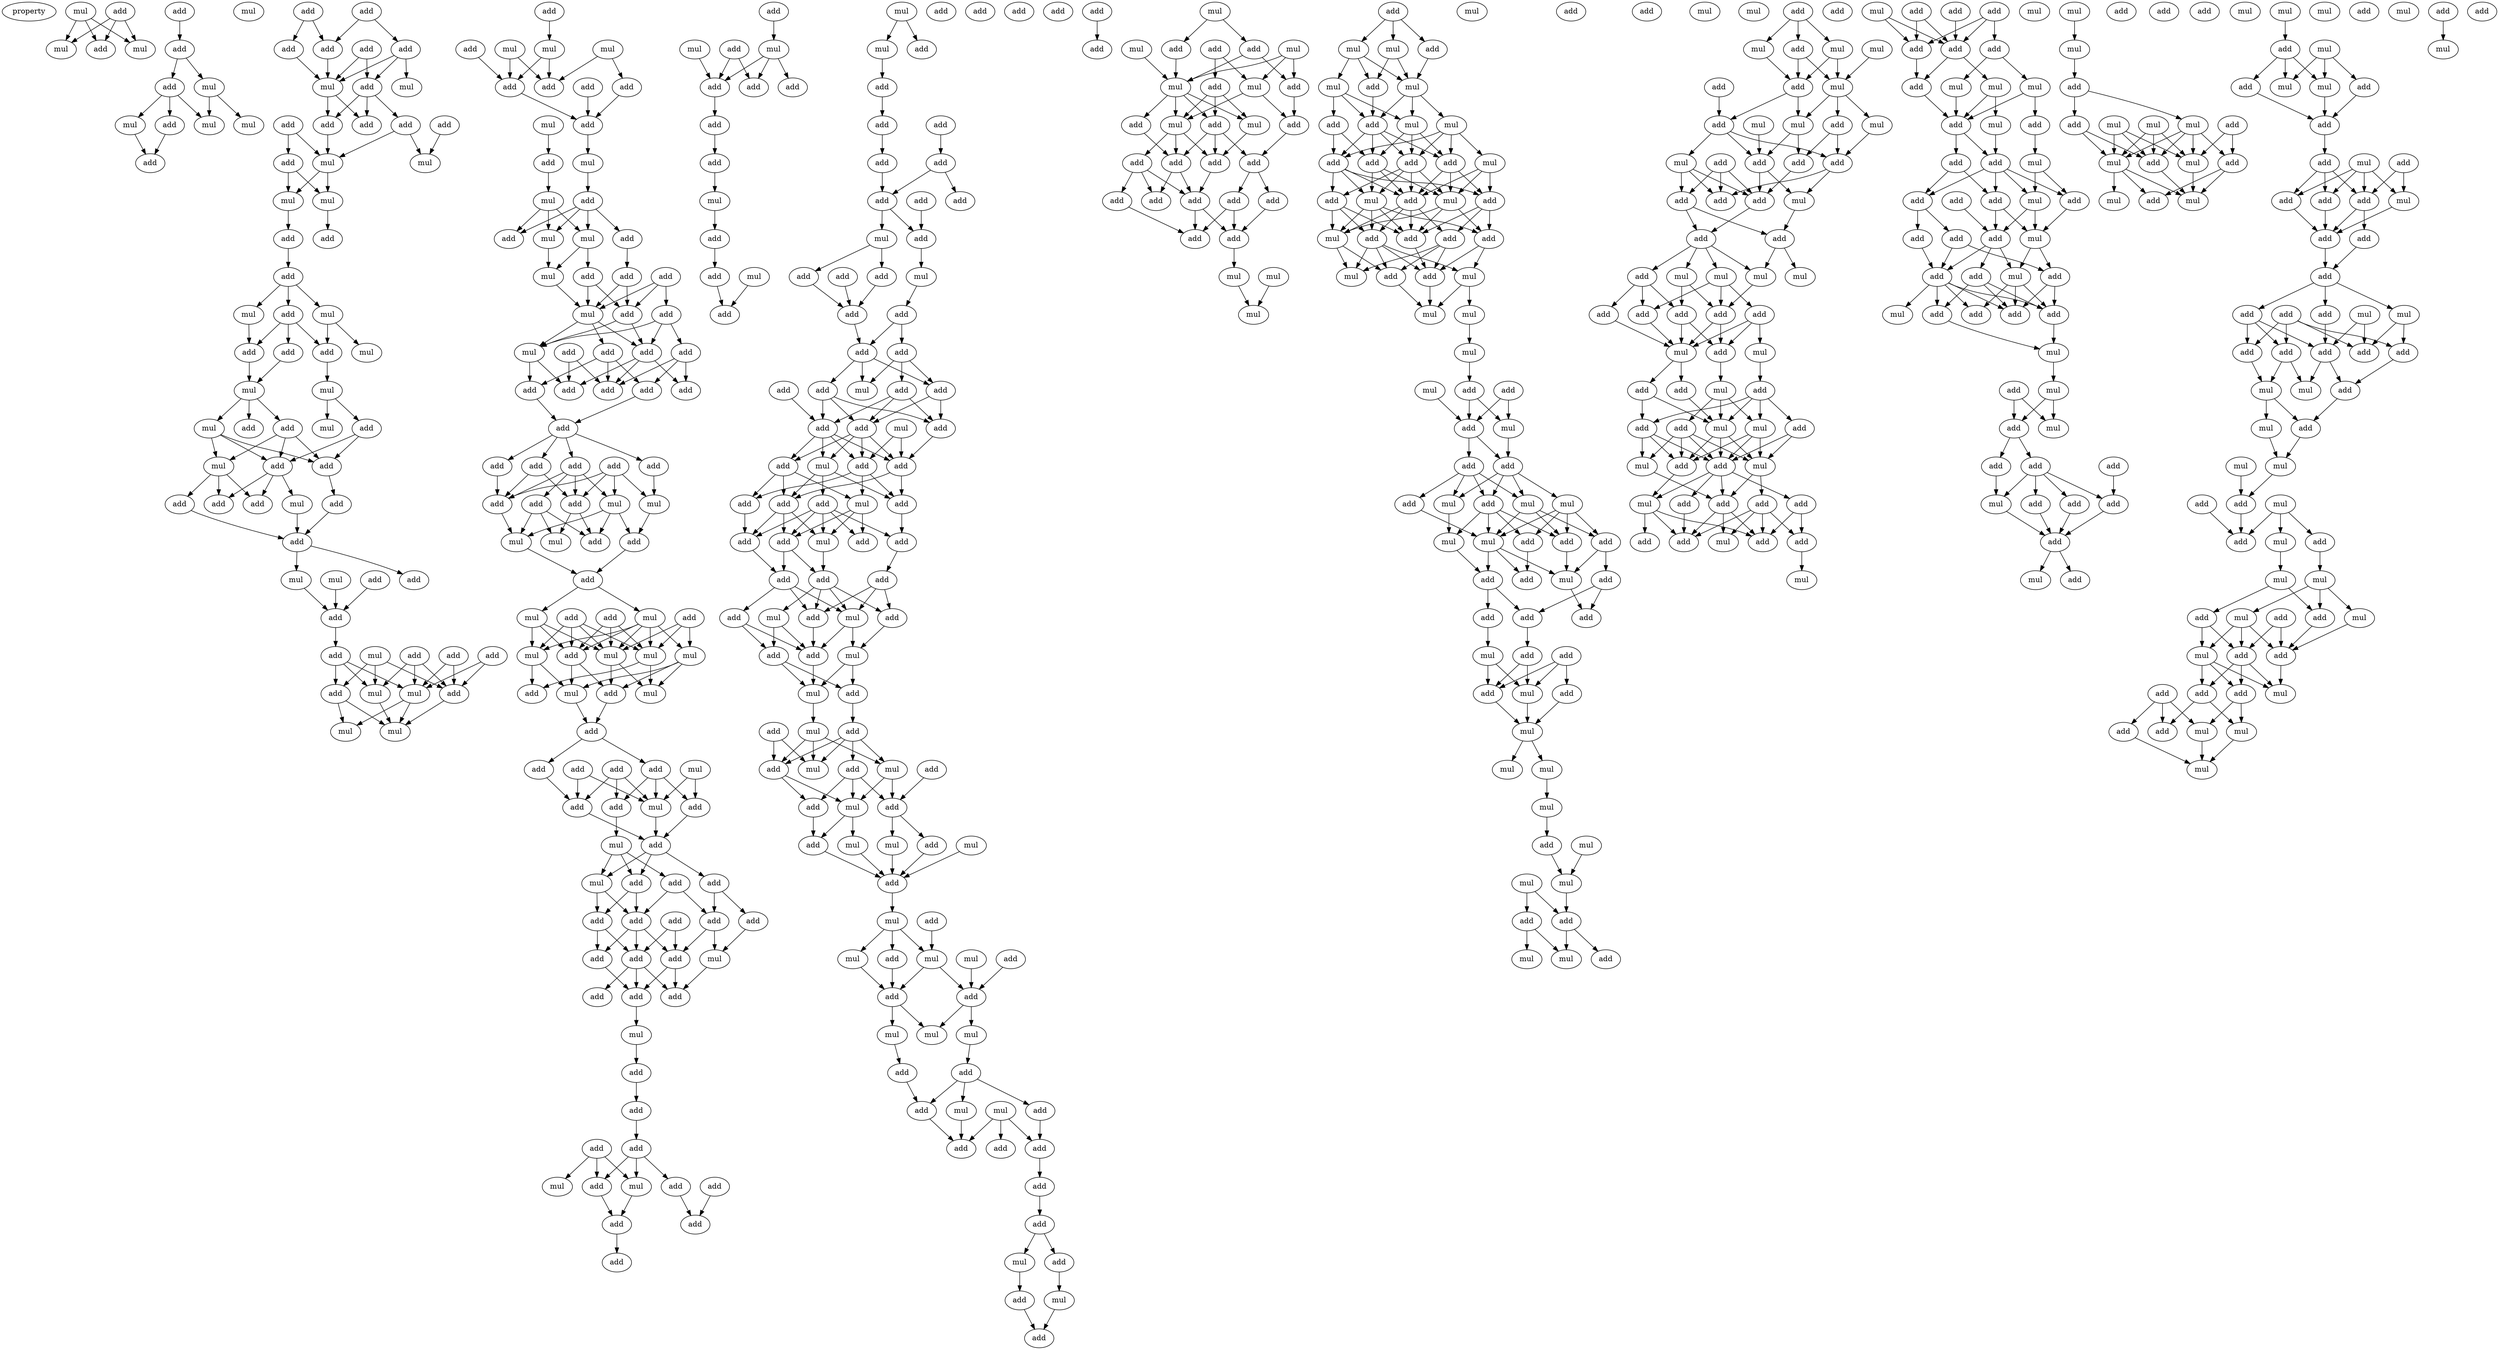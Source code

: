 digraph {
    node [fontcolor=black]
    property [mul=2,lf=1.7]
    0 [ label = mul ];
    1 [ label = add ];
    2 [ label = mul ];
    3 [ label = add ];
    4 [ label = mul ];
    5 [ label = add ];
    6 [ label = add ];
    7 [ label = add ];
    8 [ label = mul ];
    9 [ label = mul ];
    10 [ label = mul ];
    11 [ label = mul ];
    12 [ label = add ];
    13 [ label = mul ];
    14 [ label = add ];
    15 [ label = add ];
    16 [ label = add ];
    17 [ label = add ];
    18 [ label = add ];
    19 [ label = add ];
    20 [ label = add ];
    21 [ label = add ];
    22 [ label = mul ];
    23 [ label = mul ];
    24 [ label = add ];
    25 [ label = add ];
    26 [ label = add ];
    27 [ label = add ];
    28 [ label = add ];
    29 [ label = mul ];
    30 [ label = add ];
    31 [ label = mul ];
    32 [ label = mul ];
    33 [ label = mul ];
    34 [ label = add ];
    35 [ label = add ];
    36 [ label = add ];
    37 [ label = mul ];
    38 [ label = mul ];
    39 [ label = add ];
    40 [ label = mul ];
    41 [ label = add ];
    42 [ label = add ];
    43 [ label = add ];
    44 [ label = mul ];
    45 [ label = mul ];
    46 [ label = add ];
    47 [ label = mul ];
    48 [ label = add ];
    49 [ label = add ];
    50 [ label = mul ];
    51 [ label = add ];
    52 [ label = mul ];
    53 [ label = add ];
    54 [ label = add ];
    55 [ label = add ];
    56 [ label = mul ];
    57 [ label = add ];
    58 [ label = add ];
    59 [ label = add ];
    60 [ label = mul ];
    61 [ label = mul ];
    62 [ label = add ];
    63 [ label = add ];
    64 [ label = add ];
    65 [ label = add ];
    66 [ label = add ];
    67 [ label = mul ];
    68 [ label = add ];
    69 [ label = add ];
    70 [ label = add ];
    71 [ label = mul ];
    72 [ label = add ];
    73 [ label = mul ];
    74 [ label = mul ];
    75 [ label = mul ];
    76 [ label = add ];
    77 [ label = add ];
    78 [ label = mul ];
    79 [ label = mul ];
    80 [ label = mul ];
    81 [ label = add ];
    82 [ label = add ];
    83 [ label = add ];
    84 [ label = add ];
    85 [ label = mul ];
    86 [ label = add ];
    87 [ label = mul ];
    88 [ label = add ];
    89 [ label = add ];
    90 [ label = mul ];
    91 [ label = mul ];
    92 [ label = add ];
    93 [ label = add ];
    94 [ label = mul ];
    95 [ label = add ];
    96 [ label = mul ];
    97 [ label = add ];
    98 [ label = add ];
    99 [ label = mul ];
    100 [ label = add ];
    101 [ label = add ];
    102 [ label = mul ];
    103 [ label = add ];
    104 [ label = add ];
    105 [ label = add ];
    106 [ label = add ];
    107 [ label = add ];
    108 [ label = add ];
    109 [ label = add ];
    110 [ label = add ];
    111 [ label = add ];
    112 [ label = add ];
    113 [ label = add ];
    114 [ label = add ];
    115 [ label = add ];
    116 [ label = add ];
    117 [ label = add ];
    118 [ label = add ];
    119 [ label = mul ];
    120 [ label = mul ];
    121 [ label = add ];
    122 [ label = add ];
    123 [ label = add ];
    124 [ label = add ];
    125 [ label = mul ];
    126 [ label = mul ];
    127 [ label = add ];
    128 [ label = mul ];
    129 [ label = add ];
    130 [ label = add ];
    131 [ label = mul ];
    132 [ label = add ];
    133 [ label = mul ];
    134 [ label = mul ];
    135 [ label = mul ];
    136 [ label = mul ];
    137 [ label = add ];
    138 [ label = add ];
    139 [ label = mul ];
    140 [ label = mul ];
    141 [ label = add ];
    142 [ label = add ];
    143 [ label = add ];
    144 [ label = mul ];
    145 [ label = add ];
    146 [ label = add ];
    147 [ label = add ];
    148 [ label = add ];
    149 [ label = add ];
    150 [ label = mul ];
    151 [ label = add ];
    152 [ label = add ];
    153 [ label = mul ];
    154 [ label = add ];
    155 [ label = add ];
    156 [ label = mul ];
    157 [ label = add ];
    158 [ label = add ];
    159 [ label = add ];
    160 [ label = add ];
    161 [ label = add ];
    162 [ label = add ];
    163 [ label = add ];
    164 [ label = add ];
    165 [ label = add ];
    166 [ label = mul ];
    167 [ label = add ];
    168 [ label = add ];
    169 [ label = add ];
    170 [ label = mul ];
    171 [ label = add ];
    172 [ label = add ];
    173 [ label = add ];
    174 [ label = add ];
    175 [ label = mul ];
    176 [ label = add ];
    177 [ label = add ];
    178 [ label = add ];
    179 [ label = mul ];
    180 [ label = add ];
    181 [ label = add ];
    182 [ label = add ];
    183 [ label = add ];
    184 [ label = mul ];
    185 [ label = add ];
    186 [ label = mul ];
    187 [ label = add ];
    188 [ label = add ];
    189 [ label = add ];
    190 [ label = add ];
    191 [ label = add ];
    192 [ label = mul ];
    193 [ label = add ];
    194 [ label = mul ];
    195 [ label = add ];
    196 [ label = mul ];
    197 [ label = mul ];
    198 [ label = add ];
    199 [ label = add ];
    200 [ label = add ];
    201 [ label = add ];
    202 [ label = add ];
    203 [ label = add ];
    204 [ label = add ];
    205 [ label = add ];
    206 [ label = add ];
    207 [ label = add ];
    208 [ label = add ];
    209 [ label = add ];
    210 [ label = mul ];
    211 [ label = add ];
    212 [ label = add ];
    213 [ label = add ];
    214 [ label = mul ];
    215 [ label = add ];
    216 [ label = add ];
    217 [ label = add ];
    218 [ label = add ];
    219 [ label = add ];
    220 [ label = add ];
    221 [ label = add ];
    222 [ label = add ];
    223 [ label = add ];
    224 [ label = mul ];
    225 [ label = add ];
    226 [ label = add ];
    227 [ label = add ];
    228 [ label = mul ];
    229 [ label = add ];
    230 [ label = add ];
    231 [ label = add ];
    232 [ label = add ];
    233 [ label = mul ];
    234 [ label = add ];
    235 [ label = add ];
    236 [ label = mul ];
    237 [ label = add ];
    238 [ label = add ];
    239 [ label = add ];
    240 [ label = add ];
    241 [ label = add ];
    242 [ label = mul ];
    243 [ label = add ];
    244 [ label = add ];
    245 [ label = add ];
    246 [ label = add ];
    247 [ label = add ];
    248 [ label = add ];
    249 [ label = mul ];
    250 [ label = mul ];
    251 [ label = add ];
    252 [ label = add ];
    253 [ label = mul ];
    254 [ label = add ];
    255 [ label = add ];
    256 [ label = mul ];
    257 [ label = add ];
    258 [ label = mul ];
    259 [ label = add ];
    260 [ label = mul ];
    261 [ label = add ];
    262 [ label = mul ];
    263 [ label = add ];
    264 [ label = add ];
    265 [ label = add ];
    266 [ label = mul ];
    267 [ label = add ];
    268 [ label = add ];
    269 [ label = mul ];
    270 [ label = mul ];
    271 [ label = mul ];
    272 [ label = add ];
    273 [ label = add ];
    274 [ label = mul ];
    275 [ label = add ];
    276 [ label = mul ];
    277 [ label = add ];
    278 [ label = mul ];
    279 [ label = add ];
    280 [ label = mul ];
    281 [ label = add ];
    282 [ label = add ];
    283 [ label = mul ];
    284 [ label = mul ];
    285 [ label = mul ];
    286 [ label = add ];
    287 [ label = add ];
    288 [ label = add ];
    289 [ label = add ];
    290 [ label = mul ];
    291 [ label = mul ];
    292 [ label = add ];
    293 [ label = add ];
    294 [ label = add ];
    295 [ label = add ];
    296 [ label = add ];
    297 [ label = add ];
    298 [ label = mul ];
    299 [ label = add ];
    300 [ label = add ];
    301 [ label = add ];
    302 [ label = add ];
    303 [ label = mul ];
    304 [ label = add ];
    305 [ label = mul ];
    306 [ label = mul ];
    307 [ label = add ];
    308 [ label = add ];
    309 [ label = mul ];
    310 [ label = add ];
    311 [ label = add ];
    312 [ label = mul ];
    313 [ label = add ];
    314 [ label = mul ];
    315 [ label = mul ];
    316 [ label = mul ];
    317 [ label = add ];
    318 [ label = add ];
    319 [ label = add ];
    320 [ label = add ];
    321 [ label = add ];
    322 [ label = add ];
    323 [ label = add ];
    324 [ label = add ];
    325 [ label = add ];
    326 [ label = add ];
    327 [ label = add ];
    328 [ label = add ];
    329 [ label = add ];
    330 [ label = add ];
    331 [ label = mul ];
    332 [ label = mul ];
    333 [ label = mul ];
    334 [ label = add ];
    335 [ label = mul ];
    336 [ label = add ];
    337 [ label = mul ];
    338 [ label = mul ];
    339 [ label = add ];
    340 [ label = mul ];
    341 [ label = add ];
    342 [ label = mul ];
    343 [ label = add ];
    344 [ label = mul ];
    345 [ label = add ];
    346 [ label = add ];
    347 [ label = mul ];
    348 [ label = add ];
    349 [ label = add ];
    350 [ label = add ];
    351 [ label = add ];
    352 [ label = mul ];
    353 [ label = add ];
    354 [ label = mul ];
    355 [ label = mul ];
    356 [ label = add ];
    357 [ label = add ];
    358 [ label = add ];
    359 [ label = add ];
    360 [ label = add ];
    361 [ label = mul ];
    362 [ label = mul ];
    363 [ label = add ];
    364 [ label = mul ];
    365 [ label = mul ];
    366 [ label = mul ];
    367 [ label = mul ];
    368 [ label = add ];
    369 [ label = mul ];
    370 [ label = add ];
    371 [ label = add ];
    372 [ label = mul ];
    373 [ label = add ];
    374 [ label = add ];
    375 [ label = mul ];
    376 [ label = add ];
    377 [ label = mul ];
    378 [ label = mul ];
    379 [ label = add ];
    380 [ label = mul ];
    381 [ label = add ];
    382 [ label = add ];
    383 [ label = mul ];
    384 [ label = add ];
    385 [ label = add ];
    386 [ label = add ];
    387 [ label = add ];
    388 [ label = mul ];
    389 [ label = add ];
    390 [ label = add ];
    391 [ label = add ];
    392 [ label = add ];
    393 [ label = add ];
    394 [ label = mul ];
    395 [ label = mul ];
    396 [ label = add ];
    397 [ label = add ];
    398 [ label = mul ];
    399 [ label = add ];
    400 [ label = mul ];
    401 [ label = mul ];
    402 [ label = add ];
    403 [ label = mul ];
    404 [ label = mul ];
    405 [ label = add ];
    406 [ label = mul ];
    407 [ label = mul ];
    408 [ label = mul ];
    409 [ label = add ];
    410 [ label = add ];
    411 [ label = mul ];
    412 [ label = add ];
    413 [ label = mul ];
    414 [ label = mul ];
    415 [ label = add ];
    416 [ label = mul ];
    417 [ label = add ];
    418 [ label = mul ];
    419 [ label = add ];
    420 [ label = mul ];
    421 [ label = add ];
    422 [ label = mul ];
    423 [ label = add ];
    424 [ label = mul ];
    425 [ label = mul ];
    426 [ label = mul ];
    427 [ label = add ];
    428 [ label = add ];
    429 [ label = add ];
    430 [ label = add ];
    431 [ label = mul ];
    432 [ label = add ];
    433 [ label = add ];
    434 [ label = add ];
    435 [ label = add ];
    436 [ label = add ];
    437 [ label = mul ];
    438 [ label = add ];
    439 [ label = add ];
    440 [ label = mul ];
    441 [ label = mul ];
    442 [ label = mul ];
    443 [ label = add ];
    444 [ label = mul ];
    445 [ label = add ];
    446 [ label = add ];
    447 [ label = add ];
    448 [ label = add ];
    449 [ label = add ];
    450 [ label = mul ];
    451 [ label = add ];
    452 [ label = mul ];
    453 [ label = mul ];
    454 [ label = add ];
    455 [ label = add ];
    456 [ label = add ];
    457 [ label = mul ];
    458 [ label = mul ];
    459 [ label = add ];
    460 [ label = add ];
    461 [ label = add ];
    462 [ label = mul ];
    463 [ label = add ];
    464 [ label = mul ];
    465 [ label = add ];
    466 [ label = add ];
    467 [ label = add ];
    468 [ label = mul ];
    469 [ label = add ];
    470 [ label = add ];
    471 [ label = add ];
    472 [ label = add ];
    473 [ label = mul ];
    474 [ label = add ];
    475 [ label = add ];
    476 [ label = mul ];
    477 [ label = add ];
    478 [ label = add ];
    479 [ label = mul ];
    480 [ label = add ];
    481 [ label = add ];
    482 [ label = add ];
    483 [ label = add ];
    484 [ label = mul ];
    485 [ label = mul ];
    486 [ label = mul ];
    487 [ label = add ];
    488 [ label = mul ];
    489 [ label = mul ];
    490 [ label = add ];
    491 [ label = add ];
    492 [ label = add ];
    493 [ label = mul ];
    494 [ label = add ];
    495 [ label = add ];
    496 [ label = mul ];
    497 [ label = add ];
    498 [ label = add ];
    499 [ label = add ];
    500 [ label = add ];
    501 [ label = mul ];
    502 [ label = add ];
    503 [ label = add ];
    504 [ label = add ];
    505 [ label = add ];
    506 [ label = add ];
    507 [ label = mul ];
    508 [ label = add ];
    509 [ label = mul ];
    510 [ label = add ];
    511 [ label = add ];
    512 [ label = add ];
    513 [ label = mul ];
    514 [ label = mul ];
    515 [ label = add ];
    516 [ label = mul ];
    517 [ label = add ];
    518 [ label = add ];
    519 [ label = add ];
    520 [ label = add ];
    521 [ label = mul ];
    522 [ label = add ];
    523 [ label = add ];
    524 [ label = add ];
    525 [ label = add ];
    526 [ label = mul ];
    527 [ label = add ];
    528 [ label = mul ];
    529 [ label = add ];
    530 [ label = add ];
    531 [ label = mul ];
    532 [ label = add ];
    533 [ label = mul ];
    534 [ label = add ];
    535 [ label = add ];
    536 [ label = mul ];
    537 [ label = mul ];
    538 [ label = add ];
    539 [ label = mul ];
    540 [ label = add ];
    541 [ label = mul ];
    542 [ label = mul ];
    543 [ label = add ];
    544 [ label = add ];
    545 [ label = mul ];
    546 [ label = mul ];
    547 [ label = mul ];
    548 [ label = mul ];
    549 [ label = add ];
    550 [ label = add ];
    551 [ label = mul ];
    552 [ label = add ];
    553 [ label = mul ];
    554 [ label = add ];
    555 [ label = add ];
    556 [ label = mul ];
    557 [ label = add ];
    558 [ label = add ];
    559 [ label = mul ];
    560 [ label = add ];
    561 [ label = add ];
    562 [ label = add ];
    563 [ label = add ];
    564 [ label = add ];
    565 [ label = mul ];
    566 [ label = mul ];
    567 [ label = add ];
    568 [ label = add ];
    569 [ label = add ];
    570 [ label = add ];
    571 [ label = add ];
    572 [ label = add ];
    573 [ label = add ];
    574 [ label = add ];
    575 [ label = mul ];
    576 [ label = add ];
    577 [ label = mul ];
    578 [ label = mul ];
    579 [ label = add ];
    580 [ label = mul ];
    581 [ label = mul ];
    582 [ label = mul ];
    583 [ label = add ];
    584 [ label = add ];
    585 [ label = mul ];
    586 [ label = add ];
    587 [ label = add ];
    588 [ label = mul ];
    589 [ label = mul ];
    590 [ label = mul ];
    591 [ label = add ];
    592 [ label = mul ];
    593 [ label = add ];
    594 [ label = add ];
    595 [ label = mul ];
    596 [ label = mul ];
    597 [ label = add ];
    598 [ label = add ];
    599 [ label = add ];
    600 [ label = mul ];
    601 [ label = add ];
    602 [ label = add ];
    603 [ label = mul ];
    604 [ label = add ];
    605 [ label = add ];
    606 [ label = mul ];
    607 [ label = mul ];
    608 [ label = add ];
    609 [ label = mul ];
    610 [ label = add ];
    611 [ label = add ];
    612 [ label = mul ];
    0 -> 2 [ name = 0 ];
    0 -> 3 [ name = 1 ];
    0 -> 4 [ name = 2 ];
    1 -> 2 [ name = 3 ];
    1 -> 3 [ name = 4 ];
    1 -> 4 [ name = 5 ];
    5 -> 6 [ name = 6 ];
    6 -> 7 [ name = 7 ];
    6 -> 8 [ name = 8 ];
    7 -> 9 [ name = 9 ];
    7 -> 10 [ name = 10 ];
    7 -> 12 [ name = 11 ];
    8 -> 10 [ name = 12 ];
    8 -> 13 [ name = 13 ];
    9 -> 14 [ name = 14 ];
    12 -> 14 [ name = 15 ];
    15 -> 18 [ name = 16 ];
    15 -> 20 [ name = 17 ];
    16 -> 19 [ name = 18 ];
    16 -> 20 [ name = 19 ];
    17 -> 21 [ name = 20 ];
    17 -> 22 [ name = 21 ];
    18 -> 21 [ name = 22 ];
    18 -> 22 [ name = 23 ];
    18 -> 23 [ name = 24 ];
    19 -> 22 [ name = 25 ];
    20 -> 22 [ name = 26 ];
    21 -> 25 [ name = 27 ];
    21 -> 26 [ name = 28 ];
    21 -> 27 [ name = 29 ];
    22 -> 26 [ name = 30 ];
    22 -> 27 [ name = 31 ];
    24 -> 31 [ name = 32 ];
    25 -> 29 [ name = 33 ];
    25 -> 31 [ name = 34 ];
    27 -> 29 [ name = 35 ];
    28 -> 29 [ name = 36 ];
    28 -> 30 [ name = 37 ];
    29 -> 32 [ name = 38 ];
    29 -> 33 [ name = 39 ];
    30 -> 32 [ name = 40 ];
    30 -> 33 [ name = 41 ];
    32 -> 34 [ name = 42 ];
    33 -> 35 [ name = 43 ];
    34 -> 36 [ name = 44 ];
    36 -> 37 [ name = 45 ];
    36 -> 38 [ name = 46 ];
    36 -> 39 [ name = 47 ];
    37 -> 40 [ name = 48 ];
    37 -> 42 [ name = 49 ];
    38 -> 41 [ name = 50 ];
    39 -> 41 [ name = 51 ];
    39 -> 42 [ name = 52 ];
    39 -> 43 [ name = 53 ];
    41 -> 44 [ name = 54 ];
    42 -> 45 [ name = 55 ];
    43 -> 44 [ name = 56 ];
    44 -> 47 [ name = 57 ];
    44 -> 48 [ name = 58 ];
    44 -> 49 [ name = 59 ];
    45 -> 46 [ name = 60 ];
    45 -> 50 [ name = 61 ];
    46 -> 51 [ name = 62 ];
    46 -> 53 [ name = 63 ];
    47 -> 51 [ name = 64 ];
    47 -> 52 [ name = 65 ];
    47 -> 53 [ name = 66 ];
    48 -> 51 [ name = 67 ];
    48 -> 52 [ name = 68 ];
    48 -> 53 [ name = 69 ];
    51 -> 54 [ name = 70 ];
    51 -> 56 [ name = 71 ];
    51 -> 58 [ name = 72 ];
    52 -> 54 [ name = 73 ];
    52 -> 57 [ name = 74 ];
    52 -> 58 [ name = 75 ];
    53 -> 55 [ name = 76 ];
    55 -> 59 [ name = 77 ];
    56 -> 59 [ name = 78 ];
    57 -> 59 [ name = 79 ];
    59 -> 60 [ name = 80 ];
    59 -> 63 [ name = 81 ];
    60 -> 64 [ name = 82 ];
    61 -> 64 [ name = 83 ];
    62 -> 64 [ name = 84 ];
    64 -> 66 [ name = 85 ];
    65 -> 70 [ name = 86 ];
    65 -> 73 [ name = 87 ];
    66 -> 71 [ name = 88 ];
    66 -> 72 [ name = 89 ];
    66 -> 73 [ name = 90 ];
    67 -> 70 [ name = 91 ];
    67 -> 71 [ name = 92 ];
    67 -> 72 [ name = 93 ];
    68 -> 70 [ name = 94 ];
    68 -> 73 [ name = 95 ];
    69 -> 70 [ name = 96 ];
    69 -> 71 [ name = 97 ];
    69 -> 73 [ name = 98 ];
    70 -> 74 [ name = 99 ];
    71 -> 74 [ name = 100 ];
    72 -> 74 [ name = 101 ];
    72 -> 75 [ name = 102 ];
    73 -> 74 [ name = 103 ];
    73 -> 75 [ name = 104 ];
    76 -> 79 [ name = 105 ];
    77 -> 81 [ name = 106 ];
    78 -> 81 [ name = 107 ];
    78 -> 83 [ name = 108 ];
    79 -> 81 [ name = 109 ];
    79 -> 83 [ name = 110 ];
    80 -> 83 [ name = 111 ];
    80 -> 84 [ name = 112 ];
    81 -> 86 [ name = 113 ];
    82 -> 86 [ name = 114 ];
    84 -> 86 [ name = 115 ];
    85 -> 88 [ name = 116 ];
    86 -> 87 [ name = 117 ];
    87 -> 89 [ name = 118 ];
    88 -> 90 [ name = 119 ];
    89 -> 91 [ name = 120 ];
    89 -> 92 [ name = 121 ];
    89 -> 93 [ name = 122 ];
    89 -> 94 [ name = 123 ];
    90 -> 91 [ name = 124 ];
    90 -> 93 [ name = 125 ];
    90 -> 94 [ name = 126 ];
    91 -> 96 [ name = 127 ];
    92 -> 95 [ name = 128 ];
    94 -> 96 [ name = 129 ];
    94 -> 98 [ name = 130 ];
    95 -> 99 [ name = 131 ];
    95 -> 100 [ name = 132 ];
    96 -> 99 [ name = 133 ];
    97 -> 99 [ name = 134 ];
    97 -> 100 [ name = 135 ];
    97 -> 101 [ name = 136 ];
    98 -> 99 [ name = 137 ];
    98 -> 100 [ name = 138 ];
    99 -> 102 [ name = 139 ];
    99 -> 104 [ name = 140 ];
    99 -> 105 [ name = 141 ];
    100 -> 102 [ name = 142 ];
    100 -> 105 [ name = 143 ];
    101 -> 102 [ name = 144 ];
    101 -> 103 [ name = 145 ];
    101 -> 105 [ name = 146 ];
    102 -> 109 [ name = 147 ];
    102 -> 111 [ name = 148 ];
    103 -> 107 [ name = 149 ];
    103 -> 108 [ name = 150 ];
    103 -> 110 [ name = 151 ];
    104 -> 107 [ name = 152 ];
    104 -> 108 [ name = 153 ];
    104 -> 111 [ name = 154 ];
    105 -> 107 [ name = 155 ];
    105 -> 109 [ name = 156 ];
    105 -> 110 [ name = 157 ];
    106 -> 107 [ name = 158 ];
    106 -> 109 [ name = 159 ];
    108 -> 112 [ name = 160 ];
    111 -> 112 [ name = 161 ];
    112 -> 113 [ name = 162 ];
    112 -> 114 [ name = 163 ];
    112 -> 116 [ name = 164 ];
    112 -> 117 [ name = 165 ];
    113 -> 118 [ name = 166 ];
    113 -> 119 [ name = 167 ];
    113 -> 121 [ name = 168 ];
    113 -> 122 [ name = 169 ];
    114 -> 118 [ name = 170 ];
    114 -> 122 [ name = 171 ];
    115 -> 118 [ name = 172 ];
    115 -> 119 [ name = 173 ];
    115 -> 120 [ name = 174 ];
    115 -> 122 [ name = 175 ];
    116 -> 118 [ name = 176 ];
    117 -> 120 [ name = 177 ];
    118 -> 125 [ name = 178 ];
    119 -> 123 [ name = 179 ];
    119 -> 124 [ name = 180 ];
    119 -> 125 [ name = 181 ];
    120 -> 123 [ name = 182 ];
    121 -> 124 [ name = 183 ];
    121 -> 125 [ name = 184 ];
    121 -> 126 [ name = 185 ];
    122 -> 124 [ name = 186 ];
    122 -> 126 [ name = 187 ];
    123 -> 127 [ name = 188 ];
    125 -> 127 [ name = 189 ];
    127 -> 128 [ name = 190 ];
    127 -> 131 [ name = 191 ];
    128 -> 133 [ name = 192 ];
    128 -> 134 [ name = 193 ];
    128 -> 135 [ name = 194 ];
    128 -> 136 [ name = 195 ];
    128 -> 137 [ name = 196 ];
    129 -> 133 [ name = 197 ];
    129 -> 134 [ name = 198 ];
    129 -> 136 [ name = 199 ];
    129 -> 137 [ name = 200 ];
    130 -> 134 [ name = 201 ];
    130 -> 136 [ name = 202 ];
    130 -> 137 [ name = 203 ];
    131 -> 133 [ name = 204 ];
    131 -> 134 [ name = 205 ];
    131 -> 137 [ name = 206 ];
    132 -> 134 [ name = 207 ];
    132 -> 135 [ name = 208 ];
    132 -> 136 [ name = 209 ];
    133 -> 140 [ name = 210 ];
    133 -> 141 [ name = 211 ];
    134 -> 138 [ name = 212 ];
    134 -> 139 [ name = 213 ];
    135 -> 138 [ name = 214 ];
    135 -> 139 [ name = 215 ];
    135 -> 140 [ name = 216 ];
    136 -> 139 [ name = 217 ];
    136 -> 141 [ name = 218 ];
    137 -> 138 [ name = 219 ];
    137 -> 140 [ name = 220 ];
    138 -> 142 [ name = 221 ];
    140 -> 142 [ name = 222 ];
    142 -> 143 [ name = 223 ];
    142 -> 146 [ name = 224 ];
    143 -> 148 [ name = 225 ];
    144 -> 150 [ name = 226 ];
    144 -> 151 [ name = 227 ];
    145 -> 148 [ name = 228 ];
    145 -> 150 [ name = 229 ];
    146 -> 149 [ name = 230 ];
    146 -> 150 [ name = 231 ];
    146 -> 151 [ name = 232 ];
    147 -> 148 [ name = 233 ];
    147 -> 149 [ name = 234 ];
    147 -> 150 [ name = 235 ];
    148 -> 152 [ name = 236 ];
    149 -> 153 [ name = 237 ];
    150 -> 152 [ name = 238 ];
    151 -> 152 [ name = 239 ];
    152 -> 155 [ name = 240 ];
    152 -> 156 [ name = 241 ];
    152 -> 157 [ name = 242 ];
    153 -> 154 [ name = 243 ];
    153 -> 156 [ name = 244 ];
    153 -> 157 [ name = 245 ];
    154 -> 158 [ name = 246 ];
    154 -> 159 [ name = 247 ];
    155 -> 159 [ name = 248 ];
    155 -> 160 [ name = 249 ];
    156 -> 158 [ name = 250 ];
    156 -> 161 [ name = 251 ];
    157 -> 158 [ name = 252 ];
    157 -> 161 [ name = 253 ];
    158 -> 163 [ name = 254 ];
    158 -> 164 [ name = 255 ];
    158 -> 165 [ name = 256 ];
    159 -> 163 [ name = 257 ];
    159 -> 166 [ name = 258 ];
    160 -> 166 [ name = 259 ];
    161 -> 164 [ name = 260 ];
    161 -> 165 [ name = 261 ];
    162 -> 163 [ name = 262 ];
    162 -> 165 [ name = 263 ];
    163 -> 168 [ name = 264 ];
    163 -> 169 [ name = 265 ];
    164 -> 168 [ name = 266 ];
    165 -> 167 [ name = 267 ];
    165 -> 168 [ name = 268 ];
    165 -> 169 [ name = 269 ];
    166 -> 169 [ name = 270 ];
    168 -> 170 [ name = 271 ];
    170 -> 171 [ name = 272 ];
    171 -> 172 [ name = 273 ];
    172 -> 174 [ name = 274 ];
    173 -> 175 [ name = 275 ];
    173 -> 177 [ name = 276 ];
    173 -> 179 [ name = 277 ];
    174 -> 177 [ name = 278 ];
    174 -> 178 [ name = 279 ];
    174 -> 179 [ name = 280 ];
    176 -> 181 [ name = 281 ];
    177 -> 180 [ name = 282 ];
    178 -> 181 [ name = 283 ];
    179 -> 180 [ name = 284 ];
    180 -> 182 [ name = 285 ];
    183 -> 186 [ name = 286 ];
    184 -> 187 [ name = 287 ];
    185 -> 187 [ name = 288 ];
    185 -> 188 [ name = 289 ];
    186 -> 187 [ name = 290 ];
    186 -> 188 [ name = 291 ];
    186 -> 189 [ name = 292 ];
    187 -> 190 [ name = 293 ];
    190 -> 191 [ name = 294 ];
    191 -> 192 [ name = 295 ];
    192 -> 193 [ name = 296 ];
    193 -> 195 [ name = 297 ];
    194 -> 197 [ name = 298 ];
    194 -> 198 [ name = 299 ];
    195 -> 199 [ name = 300 ];
    196 -> 199 [ name = 301 ];
    197 -> 200 [ name = 302 ];
    200 -> 202 [ name = 303 ];
    201 -> 204 [ name = 304 ];
    202 -> 205 [ name = 305 ];
    204 -> 206 [ name = 306 ];
    204 -> 207 [ name = 307 ];
    205 -> 207 [ name = 308 ];
    207 -> 209 [ name = 309 ];
    207 -> 210 [ name = 310 ];
    208 -> 209 [ name = 311 ];
    209 -> 214 [ name = 312 ];
    210 -> 211 [ name = 313 ];
    210 -> 212 [ name = 314 ];
    211 -> 216 [ name = 315 ];
    212 -> 216 [ name = 316 ];
    214 -> 217 [ name = 317 ];
    215 -> 216 [ name = 318 ];
    216 -> 218 [ name = 319 ];
    217 -> 218 [ name = 320 ];
    217 -> 220 [ name = 321 ];
    218 -> 222 [ name = 322 ];
    218 -> 224 [ name = 323 ];
    218 -> 225 [ name = 324 ];
    220 -> 222 [ name = 325 ];
    220 -> 223 [ name = 326 ];
    220 -> 224 [ name = 327 ];
    221 -> 227 [ name = 328 ];
    222 -> 226 [ name = 329 ];
    222 -> 229 [ name = 330 ];
    223 -> 226 [ name = 331 ];
    223 -> 227 [ name = 332 ];
    223 -> 229 [ name = 333 ];
    225 -> 226 [ name = 334 ];
    225 -> 227 [ name = 335 ];
    225 -> 229 [ name = 336 ];
    226 -> 230 [ name = 337 ];
    226 -> 231 [ name = 338 ];
    226 -> 232 [ name = 339 ];
    226 -> 233 [ name = 340 ];
    227 -> 230 [ name = 341 ];
    227 -> 231 [ name = 342 ];
    227 -> 232 [ name = 343 ];
    227 -> 233 [ name = 344 ];
    228 -> 230 [ name = 345 ];
    228 -> 232 [ name = 346 ];
    229 -> 232 [ name = 347 ];
    230 -> 234 [ name = 348 ];
    230 -> 236 [ name = 349 ];
    230 -> 237 [ name = 350 ];
    231 -> 236 [ name = 351 ];
    231 -> 237 [ name = 352 ];
    231 -> 238 [ name = 353 ];
    232 -> 234 [ name = 354 ];
    232 -> 238 [ name = 355 ];
    233 -> 234 [ name = 356 ];
    233 -> 235 [ name = 357 ];
    233 -> 238 [ name = 358 ];
    234 -> 239 [ name = 359 ];
    235 -> 239 [ name = 360 ];
    235 -> 240 [ name = 361 ];
    235 -> 241 [ name = 362 ];
    235 -> 242 [ name = 363 ];
    235 -> 243 [ name = 364 ];
    236 -> 241 [ name = 365 ];
    236 -> 242 [ name = 366 ];
    236 -> 243 [ name = 367 ];
    237 -> 240 [ name = 368 ];
    238 -> 240 [ name = 369 ];
    238 -> 241 [ name = 370 ];
    238 -> 242 [ name = 371 ];
    239 -> 245 [ name = 372 ];
    240 -> 246 [ name = 373 ];
    241 -> 244 [ name = 374 ];
    241 -> 246 [ name = 375 ];
    242 -> 244 [ name = 376 ];
    244 -> 247 [ name = 377 ];
    244 -> 249 [ name = 378 ];
    244 -> 250 [ name = 379 ];
    244 -> 251 [ name = 380 ];
    245 -> 247 [ name = 381 ];
    245 -> 250 [ name = 382 ];
    245 -> 251 [ name = 383 ];
    246 -> 248 [ name = 384 ];
    246 -> 250 [ name = 385 ];
    246 -> 251 [ name = 386 ];
    247 -> 253 [ name = 387 ];
    248 -> 252 [ name = 388 ];
    248 -> 254 [ name = 389 ];
    249 -> 252 [ name = 390 ];
    249 -> 254 [ name = 391 ];
    250 -> 253 [ name = 392 ];
    250 -> 254 [ name = 393 ];
    251 -> 254 [ name = 394 ];
    252 -> 255 [ name = 395 ];
    252 -> 256 [ name = 396 ];
    253 -> 255 [ name = 397 ];
    253 -> 256 [ name = 398 ];
    254 -> 256 [ name = 399 ];
    255 -> 259 [ name = 400 ];
    256 -> 258 [ name = 401 ];
    257 -> 260 [ name = 402 ];
    257 -> 261 [ name = 403 ];
    258 -> 260 [ name = 404 ];
    258 -> 261 [ name = 405 ];
    258 -> 262 [ name = 406 ];
    259 -> 260 [ name = 407 ];
    259 -> 261 [ name = 408 ];
    259 -> 262 [ name = 409 ];
    259 -> 264 [ name = 410 ];
    261 -> 265 [ name = 411 ];
    261 -> 266 [ name = 412 ];
    262 -> 266 [ name = 413 ];
    262 -> 267 [ name = 414 ];
    263 -> 267 [ name = 415 ];
    264 -> 265 [ name = 416 ];
    264 -> 266 [ name = 417 ];
    264 -> 267 [ name = 418 ];
    265 -> 268 [ name = 419 ];
    266 -> 268 [ name = 420 ];
    266 -> 270 [ name = 421 ];
    267 -> 269 [ name = 422 ];
    267 -> 272 [ name = 423 ];
    268 -> 273 [ name = 424 ];
    269 -> 273 [ name = 425 ];
    270 -> 273 [ name = 426 ];
    271 -> 273 [ name = 427 ];
    272 -> 273 [ name = 428 ];
    273 -> 274 [ name = 429 ];
    274 -> 276 [ name = 430 ];
    274 -> 277 [ name = 431 ];
    274 -> 280 [ name = 432 ];
    275 -> 280 [ name = 433 ];
    276 -> 282 [ name = 434 ];
    277 -> 282 [ name = 435 ];
    278 -> 281 [ name = 436 ];
    279 -> 281 [ name = 437 ];
    280 -> 281 [ name = 438 ];
    280 -> 282 [ name = 439 ];
    281 -> 284 [ name = 440 ];
    281 -> 285 [ name = 441 ];
    282 -> 283 [ name = 442 ];
    282 -> 284 [ name = 443 ];
    283 -> 286 [ name = 444 ];
    285 -> 287 [ name = 445 ];
    286 -> 288 [ name = 446 ];
    287 -> 288 [ name = 447 ];
    287 -> 289 [ name = 448 ];
    287 -> 291 [ name = 449 ];
    288 -> 292 [ name = 450 ];
    289 -> 294 [ name = 451 ];
    290 -> 292 [ name = 452 ];
    290 -> 293 [ name = 453 ];
    290 -> 294 [ name = 454 ];
    291 -> 292 [ name = 455 ];
    294 -> 295 [ name = 456 ];
    295 -> 296 [ name = 457 ];
    296 -> 298 [ name = 458 ];
    296 -> 300 [ name = 459 ];
    298 -> 301 [ name = 460 ];
    299 -> 302 [ name = 461 ];
    300 -> 303 [ name = 462 ];
    301 -> 304 [ name = 463 ];
    303 -> 304 [ name = 464 ];
    305 -> 307 [ name = 465 ];
    305 -> 310 [ name = 466 ];
    306 -> 312 [ name = 467 ];
    307 -> 311 [ name = 468 ];
    307 -> 312 [ name = 469 ];
    308 -> 313 [ name = 470 ];
    308 -> 314 [ name = 471 ];
    309 -> 311 [ name = 472 ];
    309 -> 312 [ name = 473 ];
    309 -> 314 [ name = 474 ];
    310 -> 312 [ name = 475 ];
    311 -> 319 [ name = 476 ];
    312 -> 315 [ name = 477 ];
    312 -> 316 [ name = 478 ];
    312 -> 317 [ name = 479 ];
    312 -> 318 [ name = 480 ];
    313 -> 315 [ name = 481 ];
    313 -> 316 [ name = 482 ];
    313 -> 318 [ name = 483 ];
    314 -> 315 [ name = 484 ];
    314 -> 319 [ name = 485 ];
    315 -> 321 [ name = 486 ];
    315 -> 322 [ name = 487 ];
    315 -> 323 [ name = 488 ];
    316 -> 323 [ name = 489 ];
    317 -> 322 [ name = 490 ];
    318 -> 320 [ name = 491 ];
    318 -> 322 [ name = 492 ];
    318 -> 323 [ name = 493 ];
    319 -> 320 [ name = 494 ];
    320 -> 324 [ name = 495 ];
    320 -> 325 [ name = 496 ];
    321 -> 326 [ name = 497 ];
    321 -> 327 [ name = 498 ];
    321 -> 328 [ name = 499 ];
    322 -> 326 [ name = 500 ];
    322 -> 328 [ name = 501 ];
    323 -> 328 [ name = 502 ];
    324 -> 329 [ name = 503 ];
    325 -> 329 [ name = 504 ];
    325 -> 330 [ name = 505 ];
    327 -> 330 [ name = 506 ];
    328 -> 329 [ name = 507 ];
    328 -> 330 [ name = 508 ];
    329 -> 331 [ name = 509 ];
    331 -> 333 [ name = 510 ];
    332 -> 333 [ name = 511 ];
    334 -> 335 [ name = 512 ];
    334 -> 336 [ name = 513 ];
    334 -> 337 [ name = 514 ];
    335 -> 338 [ name = 515 ];
    335 -> 339 [ name = 516 ];
    335 -> 340 [ name = 517 ];
    336 -> 340 [ name = 518 ];
    337 -> 339 [ name = 519 ];
    337 -> 340 [ name = 520 ];
    338 -> 341 [ name = 521 ];
    338 -> 342 [ name = 522 ];
    338 -> 343 [ name = 523 ];
    339 -> 343 [ name = 524 ];
    340 -> 342 [ name = 525 ];
    340 -> 343 [ name = 526 ];
    340 -> 344 [ name = 527 ];
    341 -> 345 [ name = 528 ];
    341 -> 348 [ name = 529 ];
    342 -> 346 [ name = 530 ];
    342 -> 348 [ name = 531 ];
    342 -> 349 [ name = 532 ];
    343 -> 345 [ name = 533 ];
    343 -> 346 [ name = 534 ];
    343 -> 348 [ name = 535 ];
    343 -> 349 [ name = 536 ];
    344 -> 345 [ name = 537 ];
    344 -> 346 [ name = 538 ];
    344 -> 347 [ name = 539 ];
    344 -> 349 [ name = 540 ];
    345 -> 350 [ name = 541 ];
    345 -> 351 [ name = 542 ];
    345 -> 353 [ name = 543 ];
    345 -> 354 [ name = 544 ];
    346 -> 350 [ name = 545 ];
    346 -> 352 [ name = 546 ];
    346 -> 353 [ name = 547 ];
    346 -> 354 [ name = 548 ];
    347 -> 351 [ name = 549 ];
    347 -> 352 [ name = 550 ];
    347 -> 353 [ name = 551 ];
    348 -> 352 [ name = 552 ];
    348 -> 353 [ name = 553 ];
    348 -> 354 [ name = 554 ];
    349 -> 351 [ name = 555 ];
    349 -> 352 [ name = 556 ];
    349 -> 353 [ name = 557 ];
    350 -> 355 [ name = 558 ];
    350 -> 356 [ name = 559 ];
    350 -> 358 [ name = 560 ];
    351 -> 357 [ name = 561 ];
    351 -> 358 [ name = 562 ];
    351 -> 359 [ name = 563 ];
    352 -> 355 [ name = 564 ];
    352 -> 358 [ name = 565 ];
    352 -> 359 [ name = 566 ];
    353 -> 355 [ name = 567 ];
    353 -> 356 [ name = 568 ];
    353 -> 357 [ name = 569 ];
    353 -> 358 [ name = 570 ];
    354 -> 355 [ name = 571 ];
    354 -> 356 [ name = 572 ];
    354 -> 358 [ name = 573 ];
    354 -> 359 [ name = 574 ];
    355 -> 360 [ name = 575 ];
    355 -> 361 [ name = 576 ];
    356 -> 360 [ name = 577 ];
    356 -> 361 [ name = 578 ];
    356 -> 362 [ name = 579 ];
    356 -> 363 [ name = 580 ];
    357 -> 360 [ name = 581 ];
    357 -> 361 [ name = 582 ];
    357 -> 363 [ name = 583 ];
    358 -> 363 [ name = 584 ];
    359 -> 362 [ name = 585 ];
    359 -> 363 [ name = 586 ];
    360 -> 365 [ name = 587 ];
    362 -> 364 [ name = 588 ];
    362 -> 365 [ name = 589 ];
    363 -> 365 [ name = 590 ];
    364 -> 366 [ name = 591 ];
    366 -> 368 [ name = 592 ];
    368 -> 371 [ name = 593 ];
    368 -> 372 [ name = 594 ];
    369 -> 371 [ name = 595 ];
    370 -> 371 [ name = 596 ];
    370 -> 372 [ name = 597 ];
    371 -> 373 [ name = 598 ];
    371 -> 374 [ name = 599 ];
    372 -> 374 [ name = 600 ];
    373 -> 376 [ name = 601 ];
    373 -> 377 [ name = 602 ];
    373 -> 378 [ name = 603 ];
    373 -> 379 [ name = 604 ];
    374 -> 375 [ name = 605 ];
    374 -> 376 [ name = 606 ];
    374 -> 377 [ name = 607 ];
    374 -> 378 [ name = 608 ];
    375 -> 381 [ name = 609 ];
    375 -> 382 [ name = 610 ];
    375 -> 383 [ name = 611 ];
    375 -> 384 [ name = 612 ];
    376 -> 380 [ name = 613 ];
    376 -> 382 [ name = 614 ];
    376 -> 383 [ name = 615 ];
    376 -> 384 [ name = 616 ];
    377 -> 381 [ name = 617 ];
    377 -> 382 [ name = 618 ];
    377 -> 383 [ name = 619 ];
    378 -> 380 [ name = 620 ];
    379 -> 383 [ name = 621 ];
    380 -> 385 [ name = 622 ];
    381 -> 387 [ name = 623 ];
    381 -> 388 [ name = 624 ];
    382 -> 388 [ name = 625 ];
    383 -> 385 [ name = 626 ];
    383 -> 386 [ name = 627 ];
    383 -> 388 [ name = 628 ];
    384 -> 386 [ name = 629 ];
    385 -> 389 [ name = 630 ];
    385 -> 390 [ name = 631 ];
    387 -> 390 [ name = 632 ];
    387 -> 391 [ name = 633 ];
    388 -> 391 [ name = 634 ];
    389 -> 394 [ name = 635 ];
    390 -> 392 [ name = 636 ];
    392 -> 395 [ name = 637 ];
    392 -> 396 [ name = 638 ];
    393 -> 395 [ name = 639 ];
    393 -> 396 [ name = 640 ];
    393 -> 397 [ name = 641 ];
    394 -> 395 [ name = 642 ];
    394 -> 396 [ name = 643 ];
    395 -> 398 [ name = 644 ];
    396 -> 398 [ name = 645 ];
    397 -> 398 [ name = 646 ];
    398 -> 400 [ name = 647 ];
    398 -> 401 [ name = 648 ];
    401 -> 404 [ name = 649 ];
    404 -> 405 [ name = 650 ];
    405 -> 407 [ name = 651 ];
    406 -> 407 [ name = 652 ];
    407 -> 410 [ name = 653 ];
    408 -> 409 [ name = 654 ];
    408 -> 410 [ name = 655 ];
    409 -> 411 [ name = 656 ];
    409 -> 413 [ name = 657 ];
    410 -> 411 [ name = 658 ];
    410 -> 412 [ name = 659 ];
    415 -> 418 [ name = 660 ];
    415 -> 419 [ name = 661 ];
    415 -> 420 [ name = 662 ];
    416 -> 422 [ name = 663 ];
    418 -> 422 [ name = 664 ];
    418 -> 423 [ name = 665 ];
    419 -> 422 [ name = 666 ];
    419 -> 423 [ name = 667 ];
    420 -> 423 [ name = 668 ];
    421 -> 427 [ name = 669 ];
    422 -> 424 [ name = 670 ];
    422 -> 425 [ name = 671 ];
    422 -> 428 [ name = 672 ];
    423 -> 425 [ name = 673 ];
    423 -> 427 [ name = 674 ];
    424 -> 430 [ name = 675 ];
    425 -> 429 [ name = 676 ];
    425 -> 432 [ name = 677 ];
    426 -> 432 [ name = 678 ];
    427 -> 430 [ name = 679 ];
    427 -> 431 [ name = 680 ];
    427 -> 432 [ name = 681 ];
    428 -> 429 [ name = 682 ];
    428 -> 430 [ name = 683 ];
    429 -> 435 [ name = 684 ];
    430 -> 434 [ name = 685 ];
    430 -> 437 [ name = 686 ];
    431 -> 434 [ name = 687 ];
    431 -> 435 [ name = 688 ];
    431 -> 436 [ name = 689 ];
    432 -> 435 [ name = 690 ];
    432 -> 437 [ name = 691 ];
    433 -> 434 [ name = 692 ];
    433 -> 435 [ name = 693 ];
    433 -> 436 [ name = 694 ];
    435 -> 439 [ name = 695 ];
    436 -> 438 [ name = 696 ];
    436 -> 439 [ name = 697 ];
    437 -> 438 [ name = 698 ];
    438 -> 440 [ name = 699 ];
    438 -> 442 [ name = 700 ];
    439 -> 441 [ name = 701 ];
    439 -> 442 [ name = 702 ];
    439 -> 443 [ name = 703 ];
    439 -> 444 [ name = 704 ];
    441 -> 448 [ name = 705 ];
    441 -> 449 [ name = 706 ];
    442 -> 448 [ name = 707 ];
    443 -> 445 [ name = 708 ];
    443 -> 446 [ name = 709 ];
    443 -> 449 [ name = 710 ];
    444 -> 446 [ name = 711 ];
    444 -> 447 [ name = 712 ];
    444 -> 448 [ name = 713 ];
    445 -> 452 [ name = 714 ];
    446 -> 452 [ name = 715 ];
    447 -> 450 [ name = 716 ];
    447 -> 451 [ name = 717 ];
    447 -> 452 [ name = 718 ];
    448 -> 451 [ name = 719 ];
    448 -> 452 [ name = 720 ];
    449 -> 451 [ name = 721 ];
    449 -> 452 [ name = 722 ];
    450 -> 455 [ name = 723 ];
    451 -> 453 [ name = 724 ];
    452 -> 454 [ name = 725 ];
    452 -> 456 [ name = 726 ];
    453 -> 457 [ name = 727 ];
    453 -> 458 [ name = 728 ];
    453 -> 461 [ name = 729 ];
    454 -> 458 [ name = 730 ];
    455 -> 457 [ name = 731 ];
    455 -> 458 [ name = 732 ];
    455 -> 459 [ name = 733 ];
    455 -> 460 [ name = 734 ];
    456 -> 458 [ name = 735 ];
    456 -> 460 [ name = 736 ];
    457 -> 463 [ name = 737 ];
    457 -> 464 [ name = 738 ];
    457 -> 465 [ name = 739 ];
    458 -> 463 [ name = 740 ];
    458 -> 464 [ name = 741 ];
    458 -> 465 [ name = 742 ];
    459 -> 463 [ name = 743 ];
    459 -> 464 [ name = 744 ];
    460 -> 462 [ name = 745 ];
    460 -> 463 [ name = 746 ];
    460 -> 465 [ name = 747 ];
    461 -> 462 [ name = 748 ];
    461 -> 463 [ name = 749 ];
    461 -> 464 [ name = 750 ];
    461 -> 465 [ name = 751 ];
    462 -> 469 [ name = 752 ];
    463 -> 466 [ name = 753 ];
    463 -> 467 [ name = 754 ];
    463 -> 468 [ name = 755 ];
    463 -> 469 [ name = 756 ];
    464 -> 469 [ name = 757 ];
    464 -> 470 [ name = 758 ];
    465 -> 468 [ name = 759 ];
    466 -> 474 [ name = 760 ];
    467 -> 472 [ name = 761 ];
    467 -> 475 [ name = 762 ];
    468 -> 471 [ name = 763 ];
    468 -> 474 [ name = 764 ];
    468 -> 475 [ name = 765 ];
    469 -> 473 [ name = 766 ];
    469 -> 474 [ name = 767 ];
    469 -> 475 [ name = 768 ];
    470 -> 472 [ name = 769 ];
    470 -> 473 [ name = 770 ];
    470 -> 474 [ name = 771 ];
    470 -> 475 [ name = 772 ];
    472 -> 476 [ name = 773 ];
    477 -> 481 [ name = 774 ];
    477 -> 483 [ name = 775 ];
    478 -> 481 [ name = 776 ];
    479 -> 481 [ name = 777 ];
    479 -> 483 [ name = 778 ];
    480 -> 481 [ name = 779 ];
    480 -> 482 [ name = 780 ];
    480 -> 483 [ name = 781 ];
    481 -> 487 [ name = 782 ];
    481 -> 488 [ name = 783 ];
    482 -> 484 [ name = 784 ];
    482 -> 485 [ name = 785 ];
    483 -> 487 [ name = 786 ];
    484 -> 491 [ name = 787 ];
    485 -> 490 [ name = 788 ];
    485 -> 491 [ name = 789 ];
    487 -> 491 [ name = 790 ];
    488 -> 489 [ name = 791 ];
    488 -> 491 [ name = 792 ];
    489 -> 494 [ name = 793 ];
    490 -> 493 [ name = 794 ];
    491 -> 492 [ name = 795 ];
    491 -> 494 [ name = 796 ];
    492 -> 495 [ name = 797 ];
    492 -> 497 [ name = 798 ];
    493 -> 496 [ name = 799 ];
    493 -> 498 [ name = 800 ];
    494 -> 495 [ name = 801 ];
    494 -> 496 [ name = 802 ];
    494 -> 497 [ name = 803 ];
    494 -> 498 [ name = 804 ];
    495 -> 500 [ name = 805 ];
    495 -> 503 [ name = 806 ];
    496 -> 501 [ name = 807 ];
    496 -> 502 [ name = 808 ];
    497 -> 501 [ name = 809 ];
    497 -> 502 [ name = 810 ];
    498 -> 501 [ name = 811 ];
    499 -> 502 [ name = 812 ];
    500 -> 504 [ name = 813 ];
    500 -> 505 [ name = 814 ];
    501 -> 505 [ name = 815 ];
    501 -> 507 [ name = 816 ];
    502 -> 504 [ name = 817 ];
    502 -> 506 [ name = 818 ];
    502 -> 507 [ name = 819 ];
    503 -> 504 [ name = 820 ];
    504 -> 508 [ name = 821 ];
    504 -> 509 [ name = 822 ];
    504 -> 510 [ name = 823 ];
    504 -> 511 [ name = 824 ];
    504 -> 512 [ name = 825 ];
    505 -> 510 [ name = 826 ];
    505 -> 512 [ name = 827 ];
    506 -> 510 [ name = 828 ];
    506 -> 511 [ name = 829 ];
    506 -> 512 [ name = 830 ];
    507 -> 508 [ name = 831 ];
    507 -> 510 [ name = 832 ];
    507 -> 512 [ name = 833 ];
    511 -> 513 [ name = 834 ];
    512 -> 513 [ name = 835 ];
    513 -> 514 [ name = 836 ];
    514 -> 516 [ name = 837 ];
    514 -> 517 [ name = 838 ];
    515 -> 516 [ name = 839 ];
    515 -> 517 [ name = 840 ];
    517 -> 518 [ name = 841 ];
    517 -> 519 [ name = 842 ];
    518 -> 521 [ name = 843 ];
    519 -> 521 [ name = 844 ];
    519 -> 522 [ name = 845 ];
    519 -> 523 [ name = 846 ];
    519 -> 524 [ name = 847 ];
    520 -> 524 [ name = 848 ];
    521 -> 525 [ name = 849 ];
    522 -> 525 [ name = 850 ];
    523 -> 525 [ name = 851 ];
    524 -> 525 [ name = 852 ];
    525 -> 528 [ name = 853 ];
    525 -> 530 [ name = 854 ];
    526 -> 531 [ name = 855 ];
    531 -> 532 [ name = 856 ];
    532 -> 535 [ name = 857 ];
    532 -> 537 [ name = 858 ];
    533 -> 538 [ name = 859 ];
    533 -> 539 [ name = 860 ];
    533 -> 541 [ name = 861 ];
    534 -> 539 [ name = 862 ];
    534 -> 540 [ name = 863 ];
    535 -> 538 [ name = 864 ];
    535 -> 541 [ name = 865 ];
    536 -> 538 [ name = 866 ];
    536 -> 539 [ name = 867 ];
    536 -> 541 [ name = 868 ];
    537 -> 538 [ name = 869 ];
    537 -> 539 [ name = 870 ];
    537 -> 540 [ name = 871 ];
    537 -> 541 [ name = 872 ];
    538 -> 545 [ name = 873 ];
    539 -> 545 [ name = 874 ];
    540 -> 543 [ name = 875 ];
    540 -> 545 [ name = 876 ];
    541 -> 542 [ name = 877 ];
    541 -> 543 [ name = 878 ];
    541 -> 545 [ name = 879 ];
    547 -> 549 [ name = 880 ];
    548 -> 550 [ name = 881 ];
    548 -> 551 [ name = 882 ];
    548 -> 553 [ name = 883 ];
    549 -> 551 [ name = 884 ];
    549 -> 552 [ name = 885 ];
    549 -> 553 [ name = 886 ];
    550 -> 554 [ name = 887 ];
    552 -> 554 [ name = 888 ];
    553 -> 554 [ name = 889 ];
    554 -> 557 [ name = 890 ];
    555 -> 559 [ name = 891 ];
    555 -> 560 [ name = 892 ];
    556 -> 558 [ name = 893 ];
    556 -> 559 [ name = 894 ];
    556 -> 560 [ name = 895 ];
    556 -> 561 [ name = 896 ];
    557 -> 558 [ name = 897 ];
    557 -> 560 [ name = 898 ];
    557 -> 561 [ name = 899 ];
    558 -> 563 [ name = 900 ];
    559 -> 563 [ name = 901 ];
    560 -> 562 [ name = 902 ];
    560 -> 563 [ name = 903 ];
    561 -> 563 [ name = 904 ];
    562 -> 564 [ name = 905 ];
    563 -> 564 [ name = 906 ];
    564 -> 565 [ name = 907 ];
    564 -> 568 [ name = 908 ];
    564 -> 569 [ name = 909 ];
    565 -> 573 [ name = 910 ];
    565 -> 574 [ name = 911 ];
    566 -> 570 [ name = 912 ];
    566 -> 573 [ name = 913 ];
    567 -> 571 [ name = 914 ];
    567 -> 572 [ name = 915 ];
    567 -> 573 [ name = 916 ];
    567 -> 574 [ name = 917 ];
    568 -> 570 [ name = 918 ];
    569 -> 570 [ name = 919 ];
    569 -> 571 [ name = 920 ];
    569 -> 572 [ name = 921 ];
    570 -> 576 [ name = 922 ];
    570 -> 577 [ name = 923 ];
    571 -> 575 [ name = 924 ];
    572 -> 575 [ name = 925 ];
    572 -> 577 [ name = 926 ];
    574 -> 576 [ name = 927 ];
    575 -> 578 [ name = 928 ];
    575 -> 579 [ name = 929 ];
    576 -> 579 [ name = 930 ];
    578 -> 582 [ name = 931 ];
    579 -> 582 [ name = 932 ];
    581 -> 583 [ name = 933 ];
    582 -> 583 [ name = 934 ];
    583 -> 587 [ name = 935 ];
    584 -> 587 [ name = 936 ];
    585 -> 586 [ name = 937 ];
    585 -> 587 [ name = 938 ];
    585 -> 588 [ name = 939 ];
    586 -> 590 [ name = 940 ];
    588 -> 589 [ name = 941 ];
    589 -> 593 [ name = 942 ];
    589 -> 594 [ name = 943 ];
    590 -> 592 [ name = 944 ];
    590 -> 593 [ name = 945 ];
    590 -> 595 [ name = 946 ];
    591 -> 597 [ name = 947 ];
    591 -> 598 [ name = 948 ];
    592 -> 596 [ name = 949 ];
    592 -> 597 [ name = 950 ];
    592 -> 598 [ name = 951 ];
    593 -> 598 [ name = 952 ];
    594 -> 596 [ name = 953 ];
    594 -> 597 [ name = 954 ];
    595 -> 598 [ name = 955 ];
    596 -> 600 [ name = 956 ];
    596 -> 601 [ name = 957 ];
    596 -> 602 [ name = 958 ];
    597 -> 600 [ name = 959 ];
    597 -> 601 [ name = 960 ];
    597 -> 602 [ name = 961 ];
    598 -> 600 [ name = 962 ];
    599 -> 603 [ name = 963 ];
    599 -> 604 [ name = 964 ];
    599 -> 605 [ name = 965 ];
    601 -> 605 [ name = 966 ];
    601 -> 606 [ name = 967 ];
    602 -> 603 [ name = 968 ];
    602 -> 606 [ name = 969 ];
    603 -> 607 [ name = 970 ];
    604 -> 607 [ name = 971 ];
    606 -> 607 [ name = 972 ];
    610 -> 612 [ name = 973 ];
}
